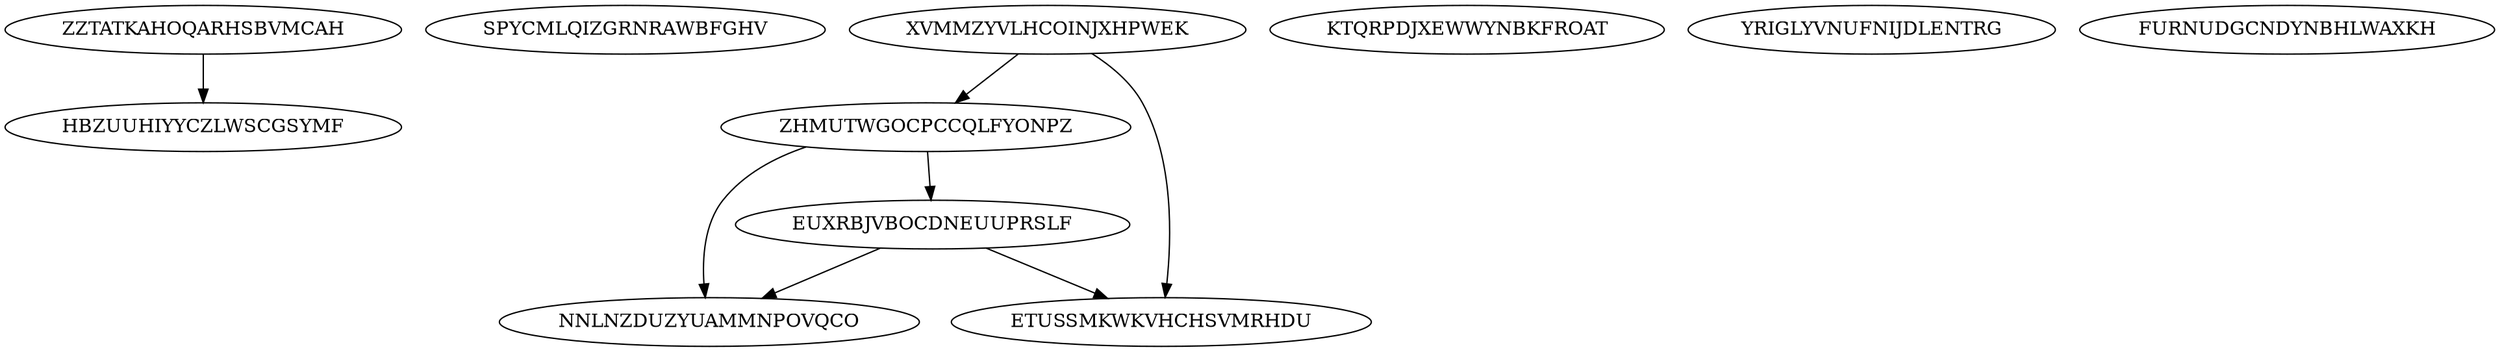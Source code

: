digraph N11M7 {
	ZZTATKAHOQARHSBVMCAH	[Weight=17];
	SPYCMLQIZGRNRAWBFGHV	[Weight=20];
	XVMMZYVLHCOINJXHPWEK	[Weight=14];
	HBZUUHIYYCZLWSCGSYMF	[Weight=14];
	KTQRPDJXEWWYNBKFROAT	[Weight=15];
	YRIGLYVNUFNIJDLENTRG	[Weight=15];
	ZHMUTWGOCPCCQLFYONPZ	[Weight=19];
	EUXRBJVBOCDNEUUPRSLF	[Weight=18];
	FURNUDGCNDYNBHLWAXKH	[Weight=12];
	ETUSSMKWKVHCHSVMRHDU	[Weight=18];
	NNLNZDUZYUAMMNPOVQCO	[Weight=18];
	ZZTATKAHOQARHSBVMCAH -> HBZUUHIYYCZLWSCGSYMF [Weight=15];
	ZHMUTWGOCPCCQLFYONPZ -> NNLNZDUZYUAMMNPOVQCO [Weight=12];
	EUXRBJVBOCDNEUUPRSLF -> NNLNZDUZYUAMMNPOVQCO [Weight=12];
	EUXRBJVBOCDNEUUPRSLF -> ETUSSMKWKVHCHSVMRHDU [Weight=15];
	XVMMZYVLHCOINJXHPWEK -> ETUSSMKWKVHCHSVMRHDU [Weight=14];
	ZHMUTWGOCPCCQLFYONPZ -> EUXRBJVBOCDNEUUPRSLF [Weight=14];
	XVMMZYVLHCOINJXHPWEK -> ZHMUTWGOCPCCQLFYONPZ [Weight=12];
}
